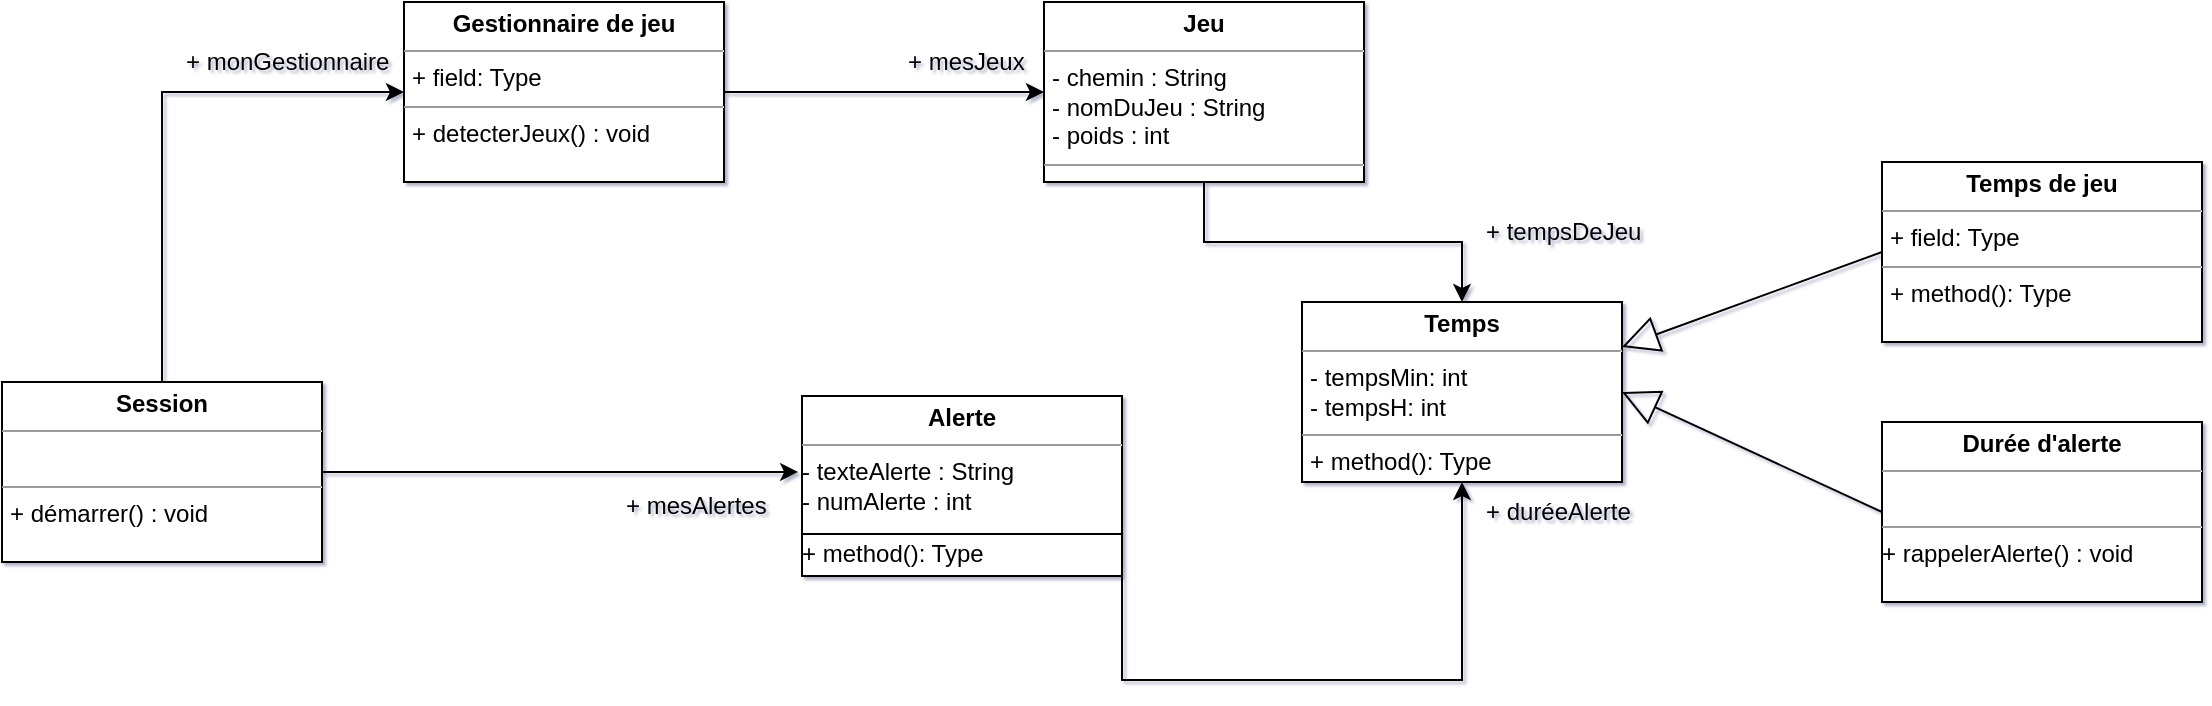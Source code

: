 <mxfile version="10.6.0" type="github"><diagram id="h2h1ouhQ36LWbQkh4_Ej" name="Page-1"><mxGraphModel dx="1394" dy="771" grid="1" gridSize="10" guides="1" tooltips="1" connect="1" arrows="1" fold="1" page="1" pageScale="1" pageWidth="827" pageHeight="1169" math="0" shadow="1"><root><mxCell id="0"/><mxCell id="1" parent="0"/><mxCell id="chVu7LImVVujrHMtMwYy-6" value="" style="edgeStyle=orthogonalEdgeStyle;rounded=0;orthogonalLoop=1;jettySize=auto;html=1;" edge="1" parent="1" source="chVu7LImVVujrHMtMwYy-1" target="chVu7LImVVujrHMtMwYy-5"><mxGeometry relative="1" as="geometry"><mxPoint x="750" y="380" as="targetPoint"/></mxGeometry></mxCell><mxCell id="chVu7LImVVujrHMtMwYy-1" value="&lt;p style=&quot;margin: 0px ; margin-top: 4px ; text-align: center&quot;&gt;&lt;b&gt;Jeu&lt;/b&gt;&lt;/p&gt;&lt;hr size=&quot;1&quot;&gt;&lt;p style=&quot;margin: 0px ; margin-left: 4px&quot;&gt;- chemin : String&lt;/p&gt;&lt;p style=&quot;margin: 0px ; margin-left: 4px&quot;&gt;- nomDuJeu : String&lt;/p&gt;&lt;p style=&quot;margin: 0px ; margin-left: 4px&quot;&gt;- poids : int&lt;br&gt;&lt;/p&gt;&lt;hr size=&quot;1&quot;&gt;&lt;p style=&quot;margin: 0px ; margin-left: 4px&quot;&gt;+ lancer() : void&lt;br&gt;&lt;/p&gt;" style="verticalAlign=top;align=left;overflow=fill;fontSize=12;fontFamily=Helvetica;html=1;" vertex="1" parent="1"><mxGeometry x="801" y="290" width="160" height="90" as="geometry"/></mxCell><mxCell id="chVu7LImVVujrHMtMwYy-5" value="&lt;p style=&quot;margin: 0px ; margin-top: 4px ; text-align: center&quot;&gt;&lt;b&gt;Temps&lt;br&gt;&lt;/b&gt;&lt;/p&gt;&lt;hr size=&quot;1&quot;&gt;&lt;p style=&quot;margin: 0px ; margin-left: 4px&quot;&gt;- tempsMin: int&lt;/p&gt;&lt;p style=&quot;margin: 0px ; margin-left: 4px&quot;&gt;- tempsH: int&lt;/p&gt;&lt;hr size=&quot;1&quot;&gt;&lt;p style=&quot;margin: 0px ; margin-left: 4px&quot;&gt;+ method(): Type&lt;/p&gt;" style="verticalAlign=top;align=left;overflow=fill;fontSize=12;fontFamily=Helvetica;html=1;" vertex="1" parent="1"><mxGeometry x="930" y="440" width="160" height="90" as="geometry"/></mxCell><mxCell id="chVu7LImVVujrHMtMwYy-3" style="edgeStyle=orthogonalEdgeStyle;rounded=0;orthogonalLoop=1;jettySize=auto;html=1;exitX=1;exitY=0.611;exitDx=0;exitDy=0;exitPerimeter=0;" edge="1" parent="1" source="chVu7LImVVujrHMtMwYy-21" target="chVu7LImVVujrHMtMwYy-1"><mxGeometry relative="1" as="geometry"><mxPoint x="651" y="335" as="sourcePoint"/><Array as="points"><mxPoint x="621" y="335"/></Array></mxGeometry></mxCell><mxCell id="chVu7LImVVujrHMtMwYy-11" style="edgeStyle=orthogonalEdgeStyle;rounded=0;orthogonalLoop=1;jettySize=auto;html=1;exitX=1;exitY=0.5;exitDx=0;exitDy=0;entryX=0.5;entryY=1;entryDx=0;entryDy=0;" edge="1" parent="1" source="chVu7LImVVujrHMtMwYy-9" target="chVu7LImVVujrHMtMwYy-5"><mxGeometry relative="1" as="geometry"><mxPoint x="760" y="570" as="targetPoint"/><Array as="points"><mxPoint x="1010" y="629"/></Array></mxGeometry></mxCell><mxCell id="chVu7LImVVujrHMtMwYy-9" value="&lt;p style=&quot;margin: 0px ; margin-top: 4px ; text-align: center&quot;&gt;&lt;b&gt;Alerte&lt;br&gt;&lt;/b&gt;&lt;/p&gt;&lt;hr size=&quot;1&quot;&gt;&lt;div&gt;- texteAlerte : String&lt;/div&gt;&lt;div&gt;- numAlerte : int&lt;br&gt;&lt;/div&gt;&lt;p&gt;+ method(): Type&lt;/p&gt;" style="verticalAlign=top;align=left;overflow=fill;fontSize=12;fontFamily=Helvetica;html=1;" vertex="1" parent="1"><mxGeometry x="680" y="487" width="160" height="90" as="geometry"/></mxCell><mxCell id="chVu7LImVVujrHMtMwYy-12" value="+ duréeAlerte" style="text;html=1;resizable=0;points=[];autosize=1;align=left;verticalAlign=top;spacingTop=-4;" vertex="1" parent="1"><mxGeometry x="1020" y="535" width="90" height="20" as="geometry"/></mxCell><mxCell id="chVu7LImVVujrHMtMwYy-13" value="+ tempsDeJeu" style="text;html=1;resizable=0;points=[];autosize=1;align=left;verticalAlign=top;spacingTop=-4;" vertex="1" parent="1"><mxGeometry x="1020" y="395" width="100" height="20" as="geometry"/></mxCell><mxCell id="chVu7LImVVujrHMtMwYy-19" style="edgeStyle=orthogonalEdgeStyle;rounded=0;orthogonalLoop=1;jettySize=auto;html=1;exitX=1;exitY=0.5;exitDx=0;exitDy=0;entryX=-0.012;entryY=0.422;entryDx=0;entryDy=0;entryPerimeter=0;" edge="1" parent="1" source="chVu7LImVVujrHMtMwYy-18" target="chVu7LImVVujrHMtMwYy-9"><mxGeometry relative="1" as="geometry"/></mxCell><mxCell id="chVu7LImVVujrHMtMwYy-23" style="edgeStyle=orthogonalEdgeStyle;rounded=0;orthogonalLoop=1;jettySize=auto;html=1;exitX=0.5;exitY=0;exitDx=0;exitDy=0;entryX=0;entryY=0.5;entryDx=0;entryDy=0;" edge="1" parent="1" source="chVu7LImVVujrHMtMwYy-18" target="chVu7LImVVujrHMtMwYy-21"><mxGeometry relative="1" as="geometry"/></mxCell><mxCell id="chVu7LImVVujrHMtMwYy-18" value="&lt;p style=&quot;margin: 0px ; margin-top: 4px ; text-align: center&quot;&gt;&lt;b&gt;Session&lt;/b&gt;&lt;/p&gt;&lt;hr size=&quot;1&quot;&gt;&lt;p style=&quot;margin: 0px ; margin-left: 4px&quot;&gt;&lt;br&gt;&lt;/p&gt;&lt;hr size=&quot;1&quot;&gt;&lt;p style=&quot;margin: 0px ; margin-left: 4px&quot;&gt;+ démarrer() : void&lt;br&gt;&lt;/p&gt;" style="verticalAlign=top;align=left;overflow=fill;fontSize=12;fontFamily=Helvetica;html=1;" vertex="1" parent="1"><mxGeometry x="280" y="480" width="160" height="90" as="geometry"/></mxCell><mxCell id="chVu7LImVVujrHMtMwYy-21" value="&lt;p style=&quot;margin: 0px ; margin-top: 4px ; text-align: center&quot;&gt;&lt;b&gt;Gestionnaire de jeu&lt;br&gt;&lt;/b&gt;&lt;/p&gt;&lt;hr size=&quot;1&quot;&gt;&lt;p style=&quot;margin: 0px ; margin-left: 4px&quot;&gt;+ field: Type&lt;/p&gt;&lt;hr size=&quot;1&quot;&gt;&lt;p style=&quot;margin: 0px ; margin-left: 4px&quot;&gt;+ detecterJeux() : void&lt;br&gt;&lt;/p&gt;" style="verticalAlign=top;align=left;overflow=fill;fontSize=12;fontFamily=Helvetica;html=1;" vertex="1" parent="1"><mxGeometry x="481" y="290" width="160" height="90" as="geometry"/></mxCell><mxCell id="chVu7LImVVujrHMtMwYy-22" value="+ mesAlertes" style="text;html=1;resizable=0;points=[];autosize=1;align=left;verticalAlign=top;spacingTop=-4;" vertex="1" parent="1"><mxGeometry x="590" y="532" width="90" height="20" as="geometry"/></mxCell><mxCell id="chVu7LImVVujrHMtMwYy-24" value="&lt;div&gt;+ monGestionnaire&lt;/div&gt;&lt;div&gt;&lt;br&gt;&lt;/div&gt;" style="text;html=1;resizable=0;points=[];autosize=1;align=left;verticalAlign=top;spacingTop=-4;" vertex="1" parent="1"><mxGeometry x="370" y="310" width="120" height="30" as="geometry"/></mxCell><mxCell id="chVu7LImVVujrHMtMwYy-25" value="+ mesJeux" style="text;html=1;resizable=0;points=[];autosize=1;align=left;verticalAlign=top;spacingTop=-4;" vertex="1" parent="1"><mxGeometry x="731" y="310" width="80" height="20" as="geometry"/></mxCell><mxCell id="chVu7LImVVujrHMtMwYy-26" value="&lt;p style=&quot;margin: 0px ; margin-top: 4px ; text-align: center&quot;&gt;&lt;b&gt;Durée d'alerte&lt;br&gt;&lt;/b&gt;&lt;/p&gt;&lt;hr size=&quot;1&quot;&gt;&lt;br&gt;&lt;hr size=&quot;1&quot;&gt;+ rappelerAlerte() : void" style="verticalAlign=top;align=left;overflow=fill;fontSize=12;fontFamily=Helvetica;html=1;" vertex="1" parent="1"><mxGeometry x="1220" y="500" width="160" height="90" as="geometry"/></mxCell><mxCell id="chVu7LImVVujrHMtMwYy-27" value="&lt;p style=&quot;margin: 0px ; margin-top: 4px ; text-align: center&quot;&gt;&lt;b&gt;Temps de jeu&lt;br&gt;&lt;/b&gt;&lt;/p&gt;&lt;hr size=&quot;1&quot;&gt;&lt;p style=&quot;margin: 0px ; margin-left: 4px&quot;&gt;+ field: Type&lt;/p&gt;&lt;hr size=&quot;1&quot;&gt;&lt;p style=&quot;margin: 0px ; margin-left: 4px&quot;&gt;+ method(): Type&lt;/p&gt;" style="verticalAlign=top;align=left;overflow=fill;fontSize=12;fontFamily=Helvetica;html=1;" vertex="1" parent="1"><mxGeometry x="1220" y="370" width="160" height="90" as="geometry"/></mxCell><mxCell id="chVu7LImVVujrHMtMwYy-28" value="" style="endArrow=block;endSize=16;endFill=0;html=1;exitX=0;exitY=0.5;exitDx=0;exitDy=0;entryX=1;entryY=0.5;entryDx=0;entryDy=0;" edge="1" parent="1" source="chVu7LImVVujrHMtMwYy-26" target="chVu7LImVVujrHMtMwYy-5"><mxGeometry width="160" relative="1" as="geometry"><mxPoint x="1240" y="650" as="sourcePoint"/><mxPoint x="1400" y="650" as="targetPoint"/></mxGeometry></mxCell><mxCell id="chVu7LImVVujrHMtMwYy-29" value="" style="endArrow=block;endSize=16;endFill=0;html=1;exitX=0;exitY=0.5;exitDx=0;exitDy=0;entryX=1;entryY=0.25;entryDx=0;entryDy=0;" edge="1" parent="1" source="chVu7LImVVujrHMtMwYy-27" target="chVu7LImVVujrHMtMwYy-5"><mxGeometry width="160" relative="1" as="geometry"><mxPoint x="1230" y="555" as="sourcePoint"/><mxPoint x="1040" y="475" as="targetPoint"/></mxGeometry></mxCell><mxCell id="chVu7LImVVujrHMtMwYy-30" value="" style="line;strokeWidth=1;fillColor=none;align=left;verticalAlign=middle;spacingTop=-1;spacingLeft=3;spacingRight=3;rotatable=0;labelPosition=right;points=[];portConstraint=eastwest;" vertex="1" parent="1"><mxGeometry x="680" y="552" width="160" height="8" as="geometry"/></mxCell></root></mxGraphModel></diagram></mxfile>